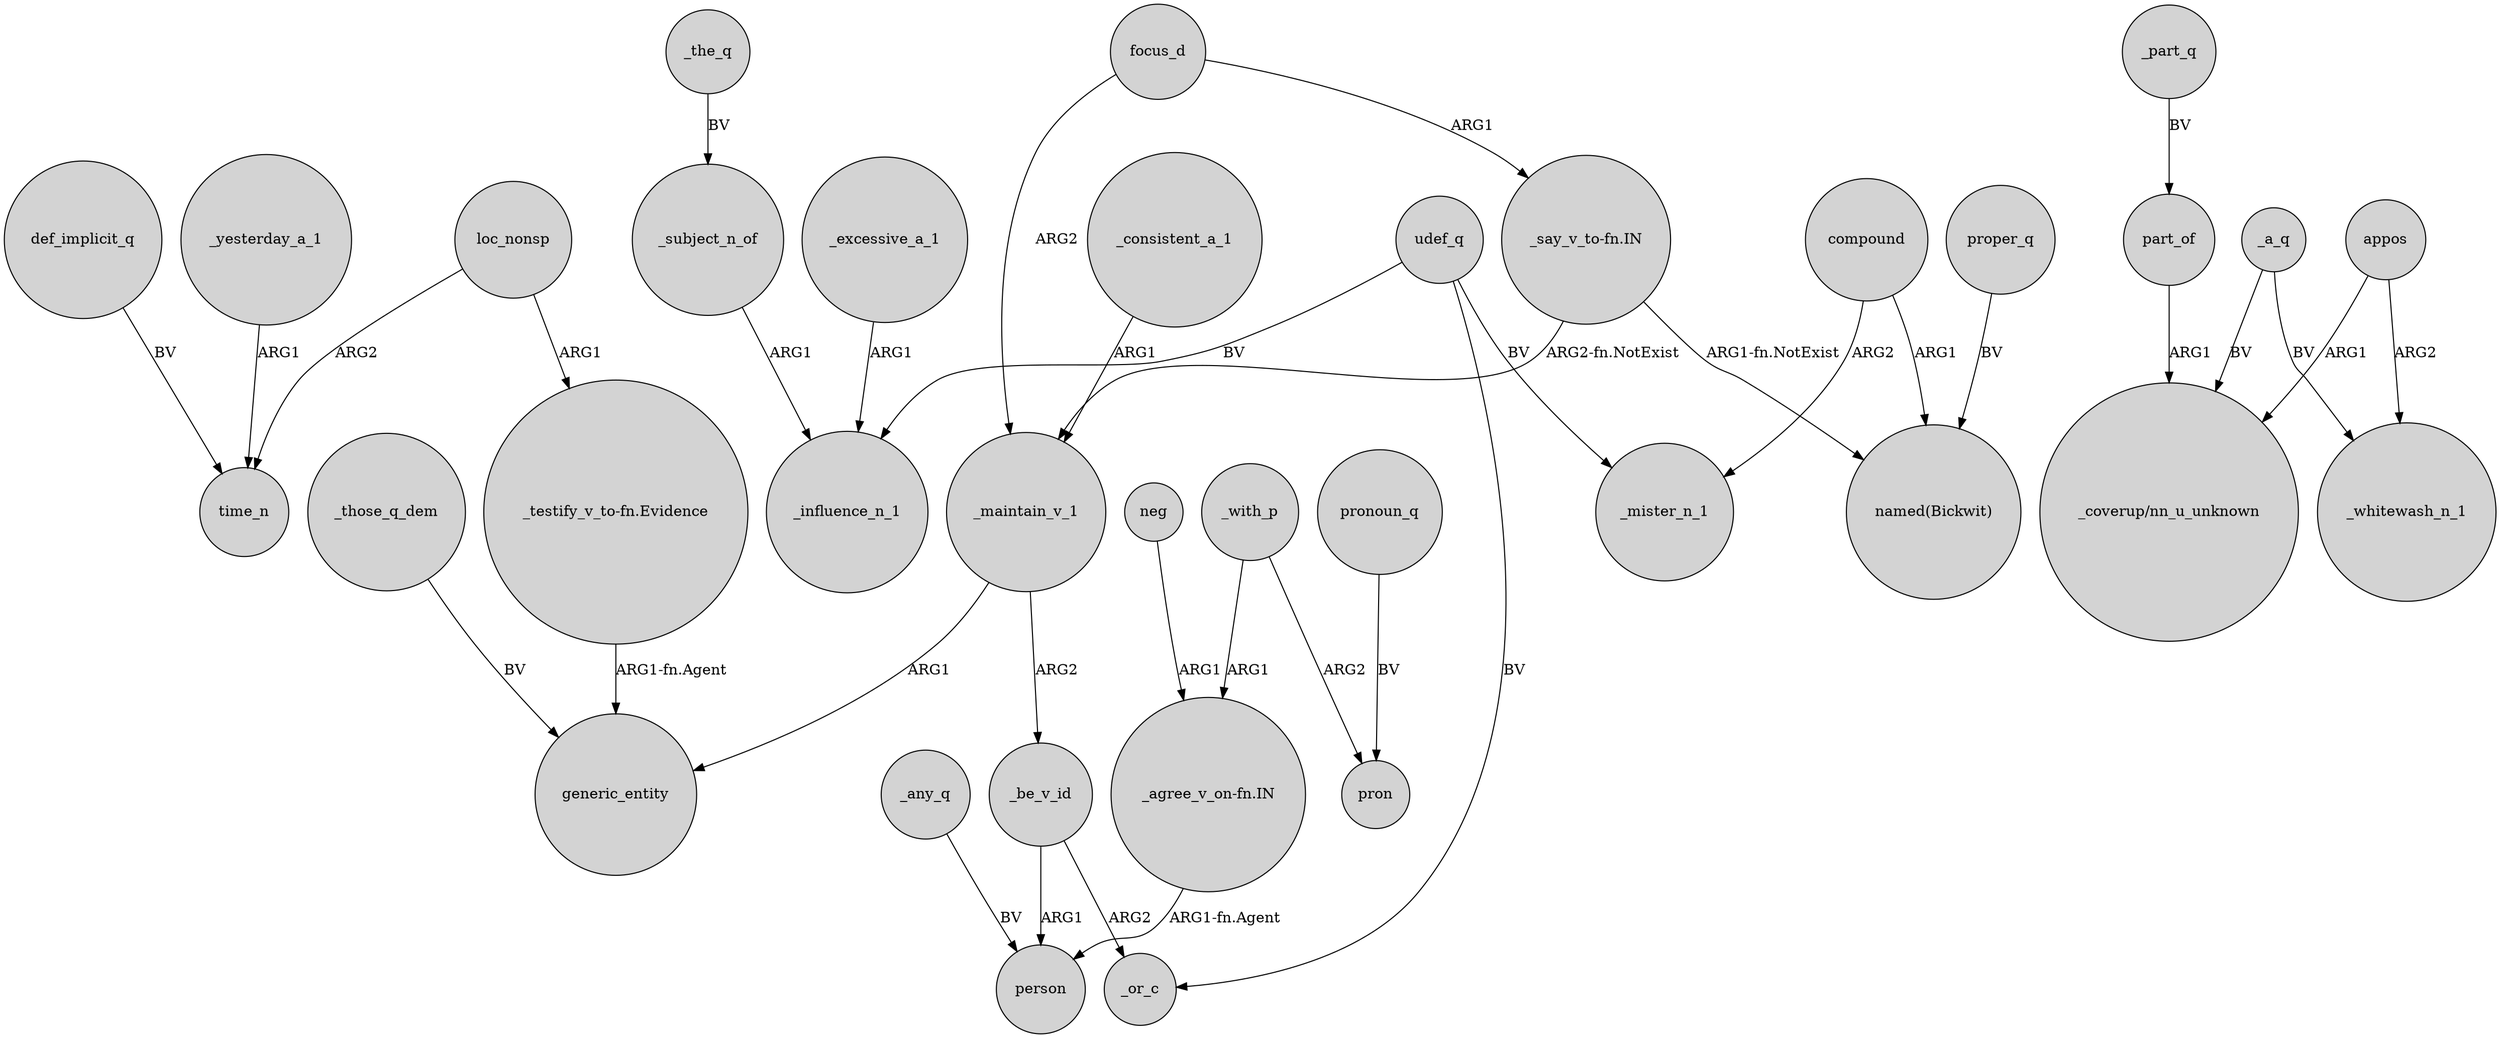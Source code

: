 digraph {
	node [shape=circle style=filled]
	_yesterday_a_1 -> time_n [label=ARG1]
	part_of -> "_coverup/nn_u_unknown" [label=ARG1]
	_excessive_a_1 -> _influence_n_1 [label=ARG1]
	_maintain_v_1 -> generic_entity [label=ARG1]
	compound -> _mister_n_1 [label=ARG2]
	"_say_v_to-fn.IN" -> _maintain_v_1 [label="ARG2-fn.NotExist"]
	"_agree_v_on-fn.IN" -> person [label="ARG1-fn.Agent"]
	udef_q -> _mister_n_1 [label=BV]
	"_say_v_to-fn.IN" -> "named(Bickwit)" [label="ARG1-fn.NotExist"]
	appos -> _whitewash_n_1 [label=ARG2]
	_those_q_dem -> generic_entity [label=BV]
	_a_q -> "_coverup/nn_u_unknown" [label=BV]
	focus_d -> _maintain_v_1 [label=ARG2]
	udef_q -> _or_c [label=BV]
	_subject_n_of -> _influence_n_1 [label=ARG1]
	focus_d -> "_say_v_to-fn.IN" [label=ARG1]
	loc_nonsp -> time_n [label=ARG2]
	_be_v_id -> _or_c [label=ARG2]
	neg -> "_agree_v_on-fn.IN" [label=ARG1]
	_part_q -> part_of [label=BV]
	_the_q -> _subject_n_of [label=BV]
	pronoun_q -> pron [label=BV]
	_be_v_id -> person [label=ARG1]
	_with_p -> "_agree_v_on-fn.IN" [label=ARG1]
	_consistent_a_1 -> _maintain_v_1 [label=ARG1]
	_maintain_v_1 -> _be_v_id [label=ARG2]
	proper_q -> "named(Bickwit)" [label=BV]
	_a_q -> _whitewash_n_1 [label=BV]
	appos -> "_coverup/nn_u_unknown" [label=ARG1]
	loc_nonsp -> "_testify_v_to-fn.Evidence" [label=ARG1]
	compound -> "named(Bickwit)" [label=ARG1]
	_any_q -> person [label=BV]
	_with_p -> pron [label=ARG2]
	"_testify_v_to-fn.Evidence" -> generic_entity [label="ARG1-fn.Agent"]
	def_implicit_q -> time_n [label=BV]
	udef_q -> _influence_n_1 [label=BV]
}
